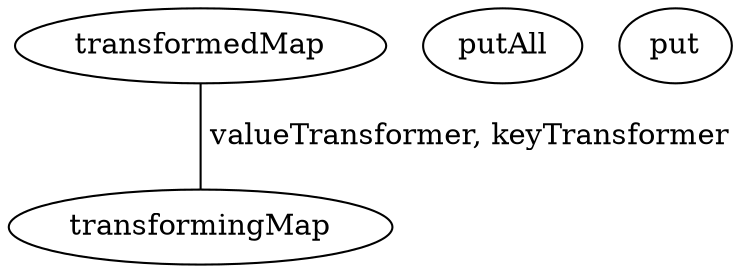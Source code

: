 digraph G {
transformedMap;
putAll;
transformingMap;
put;
transformedMap -> transformingMap [label=" valueTransformer, keyTransformer", dir=none];
}